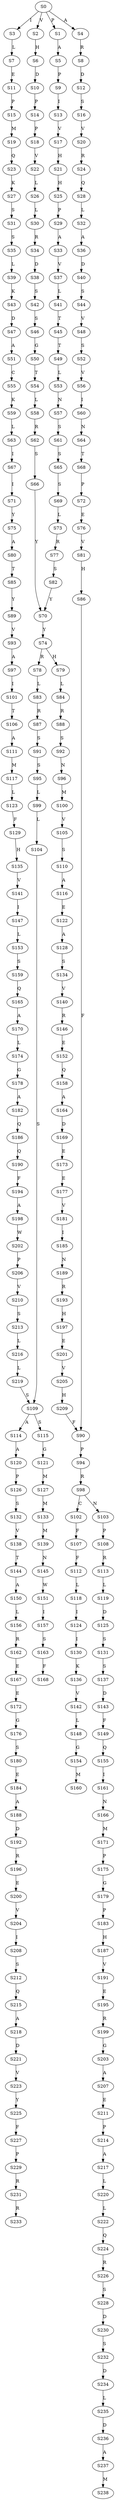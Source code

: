 strict digraph  {
	S0 -> S1 [ label = P ];
	S0 -> S2 [ label = V ];
	S0 -> S3 [ label = I ];
	S0 -> S4 [ label = A ];
	S1 -> S5 [ label = A ];
	S2 -> S6 [ label = H ];
	S3 -> S7 [ label = L ];
	S4 -> S8 [ label = R ];
	S5 -> S9 [ label = P ];
	S6 -> S10 [ label = D ];
	S7 -> S11 [ label = E ];
	S8 -> S12 [ label = D ];
	S9 -> S13 [ label = I ];
	S10 -> S14 [ label = P ];
	S11 -> S15 [ label = P ];
	S12 -> S16 [ label = S ];
	S13 -> S17 [ label = V ];
	S14 -> S18 [ label = P ];
	S15 -> S19 [ label = M ];
	S16 -> S20 [ label = V ];
	S17 -> S21 [ label = H ];
	S18 -> S22 [ label = V ];
	S19 -> S23 [ label = Q ];
	S20 -> S24 [ label = R ];
	S21 -> S25 [ label = H ];
	S22 -> S26 [ label = L ];
	S23 -> S27 [ label = K ];
	S24 -> S28 [ label = Q ];
	S25 -> S29 [ label = P ];
	S26 -> S30 [ label = L ];
	S27 -> S31 [ label = S ];
	S28 -> S32 [ label = L ];
	S29 -> S33 [ label = A ];
	S30 -> S34 [ label = R ];
	S31 -> S35 [ label = S ];
	S32 -> S36 [ label = A ];
	S33 -> S37 [ label = V ];
	S34 -> S38 [ label = D ];
	S35 -> S39 [ label = L ];
	S36 -> S40 [ label = D ];
	S37 -> S41 [ label = L ];
	S38 -> S42 [ label = S ];
	S39 -> S43 [ label = K ];
	S40 -> S44 [ label = S ];
	S41 -> S45 [ label = T ];
	S42 -> S46 [ label = S ];
	S43 -> S47 [ label = D ];
	S44 -> S48 [ label = V ];
	S45 -> S49 [ label = T ];
	S46 -> S50 [ label = G ];
	S47 -> S51 [ label = A ];
	S48 -> S52 [ label = S ];
	S49 -> S53 [ label = L ];
	S50 -> S54 [ label = T ];
	S51 -> S55 [ label = C ];
	S52 -> S56 [ label = V ];
	S53 -> S57 [ label = N ];
	S54 -> S58 [ label = L ];
	S55 -> S59 [ label = K ];
	S56 -> S60 [ label = I ];
	S57 -> S61 [ label = S ];
	S58 -> S62 [ label = R ];
	S59 -> S63 [ label = L ];
	S60 -> S64 [ label = N ];
	S61 -> S65 [ label = S ];
	S62 -> S66 [ label = S ];
	S63 -> S67 [ label = I ];
	S64 -> S68 [ label = T ];
	S65 -> S69 [ label = S ];
	S66 -> S70 [ label = Y ];
	S67 -> S71 [ label = I ];
	S68 -> S72 [ label = P ];
	S69 -> S73 [ label = L ];
	S70 -> S74 [ label = Y ];
	S71 -> S75 [ label = Y ];
	S72 -> S76 [ label = E ];
	S73 -> S77 [ label = R ];
	S74 -> S78 [ label = R ];
	S74 -> S79 [ label = H ];
	S75 -> S80 [ label = A ];
	S76 -> S81 [ label = V ];
	S77 -> S82 [ label = S ];
	S78 -> S83 [ label = L ];
	S79 -> S84 [ label = L ];
	S80 -> S85 [ label = T ];
	S81 -> S86 [ label = H ];
	S82 -> S70 [ label = Y ];
	S83 -> S87 [ label = R ];
	S84 -> S88 [ label = R ];
	S85 -> S89 [ label = Y ];
	S86 -> S90 [ label = F ];
	S87 -> S91 [ label = S ];
	S88 -> S92 [ label = S ];
	S89 -> S93 [ label = V ];
	S90 -> S94 [ label = P ];
	S91 -> S95 [ label = S ];
	S92 -> S96 [ label = N ];
	S93 -> S97 [ label = A ];
	S94 -> S98 [ label = R ];
	S95 -> S99 [ label = L ];
	S96 -> S100 [ label = M ];
	S97 -> S101 [ label = I ];
	S98 -> S102 [ label = C ];
	S98 -> S103 [ label = N ];
	S99 -> S104 [ label = L ];
	S100 -> S105 [ label = V ];
	S101 -> S106 [ label = T ];
	S102 -> S107 [ label = F ];
	S103 -> S108 [ label = P ];
	S104 -> S109 [ label = S ];
	S105 -> S110 [ label = S ];
	S106 -> S111 [ label = A ];
	S107 -> S112 [ label = F ];
	S108 -> S113 [ label = R ];
	S109 -> S114 [ label = A ];
	S109 -> S115 [ label = S ];
	S110 -> S116 [ label = A ];
	S111 -> S117 [ label = M ];
	S112 -> S118 [ label = L ];
	S113 -> S119 [ label = L ];
	S114 -> S120 [ label = A ];
	S115 -> S121 [ label = G ];
	S116 -> S122 [ label = E ];
	S117 -> S123 [ label = L ];
	S118 -> S124 [ label = I ];
	S119 -> S125 [ label = D ];
	S120 -> S126 [ label = P ];
	S121 -> S127 [ label = M ];
	S122 -> S128 [ label = A ];
	S123 -> S129 [ label = F ];
	S124 -> S130 [ label = I ];
	S125 -> S131 [ label = S ];
	S126 -> S132 [ label = S ];
	S127 -> S133 [ label = M ];
	S128 -> S134 [ label = S ];
	S129 -> S135 [ label = H ];
	S130 -> S136 [ label = K ];
	S131 -> S137 [ label = S ];
	S132 -> S138 [ label = V ];
	S133 -> S139 [ label = M ];
	S134 -> S140 [ label = V ];
	S135 -> S141 [ label = V ];
	S136 -> S142 [ label = V ];
	S137 -> S143 [ label = D ];
	S138 -> S144 [ label = T ];
	S139 -> S145 [ label = N ];
	S140 -> S146 [ label = R ];
	S141 -> S147 [ label = I ];
	S142 -> S148 [ label = L ];
	S143 -> S149 [ label = F ];
	S144 -> S150 [ label = A ];
	S145 -> S151 [ label = W ];
	S146 -> S152 [ label = E ];
	S147 -> S153 [ label = L ];
	S148 -> S154 [ label = G ];
	S149 -> S155 [ label = Q ];
	S150 -> S156 [ label = L ];
	S151 -> S157 [ label = I ];
	S152 -> S158 [ label = Q ];
	S153 -> S159 [ label = S ];
	S154 -> S160 [ label = M ];
	S155 -> S161 [ label = I ];
	S156 -> S162 [ label = R ];
	S157 -> S163 [ label = S ];
	S158 -> S164 [ label = A ];
	S159 -> S165 [ label = Q ];
	S161 -> S166 [ label = N ];
	S162 -> S167 [ label = E ];
	S163 -> S168 [ label = F ];
	S164 -> S169 [ label = D ];
	S165 -> S170 [ label = A ];
	S166 -> S171 [ label = M ];
	S167 -> S172 [ label = E ];
	S169 -> S173 [ label = E ];
	S170 -> S174 [ label = L ];
	S171 -> S175 [ label = P ];
	S172 -> S176 [ label = G ];
	S173 -> S177 [ label = E ];
	S174 -> S178 [ label = G ];
	S175 -> S179 [ label = G ];
	S176 -> S180 [ label = S ];
	S177 -> S181 [ label = V ];
	S178 -> S182 [ label = A ];
	S179 -> S183 [ label = P ];
	S180 -> S184 [ label = E ];
	S181 -> S185 [ label = I ];
	S182 -> S186 [ label = Q ];
	S183 -> S187 [ label = H ];
	S184 -> S188 [ label = A ];
	S185 -> S189 [ label = N ];
	S186 -> S190 [ label = Q ];
	S187 -> S191 [ label = V ];
	S188 -> S192 [ label = D ];
	S189 -> S193 [ label = R ];
	S190 -> S194 [ label = F ];
	S191 -> S195 [ label = E ];
	S192 -> S196 [ label = R ];
	S193 -> S197 [ label = H ];
	S194 -> S198 [ label = A ];
	S195 -> S199 [ label = R ];
	S196 -> S200 [ label = E ];
	S197 -> S201 [ label = E ];
	S198 -> S202 [ label = W ];
	S199 -> S203 [ label = G ];
	S200 -> S204 [ label = V ];
	S201 -> S205 [ label = V ];
	S202 -> S206 [ label = P ];
	S203 -> S207 [ label = A ];
	S204 -> S208 [ label = I ];
	S205 -> S209 [ label = H ];
	S206 -> S210 [ label = V ];
	S207 -> S211 [ label = E ];
	S208 -> S212 [ label = S ];
	S209 -> S90 [ label = F ];
	S210 -> S213 [ label = S ];
	S211 -> S214 [ label = P ];
	S212 -> S215 [ label = Q ];
	S213 -> S216 [ label = L ];
	S214 -> S217 [ label = A ];
	S215 -> S218 [ label = A ];
	S216 -> S219 [ label = L ];
	S217 -> S220 [ label = L ];
	S218 -> S221 [ label = D ];
	S219 -> S109 [ label = S ];
	S220 -> S222 [ label = L ];
	S221 -> S223 [ label = V ];
	S222 -> S224 [ label = Q ];
	S223 -> S225 [ label = Y ];
	S224 -> S226 [ label = R ];
	S225 -> S227 [ label = F ];
	S226 -> S228 [ label = S ];
	S227 -> S229 [ label = P ];
	S228 -> S230 [ label = D ];
	S229 -> S231 [ label = R ];
	S230 -> S232 [ label = S ];
	S231 -> S233 [ label = R ];
	S232 -> S234 [ label = D ];
	S234 -> S235 [ label = L ];
	S235 -> S236 [ label = D ];
	S236 -> S237 [ label = A ];
	S237 -> S238 [ label = M ];
}
